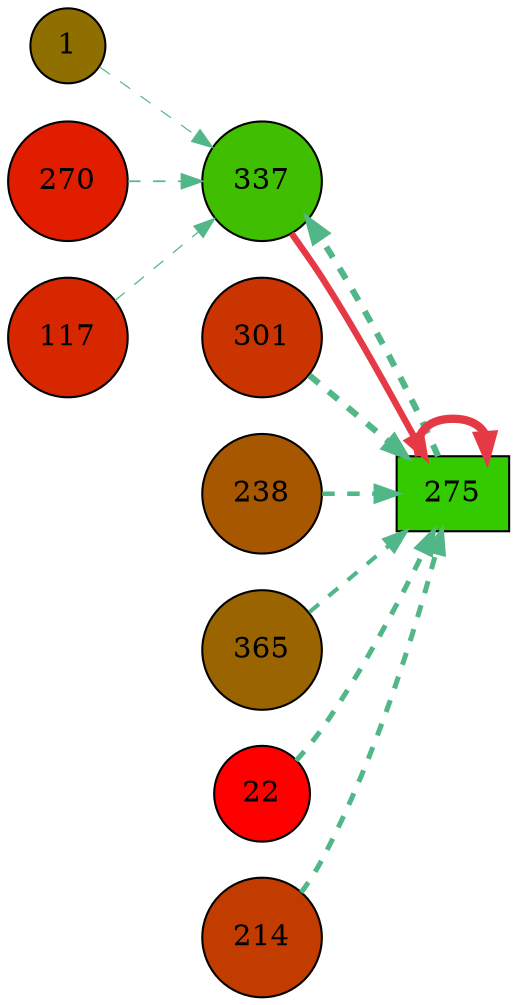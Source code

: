 digraph G{
rankdir=LR;
1 [style=filled, shape=circle, fillcolor="#8f6f00", label="1"];
301 [style=filled, shape=circle, fillcolor="#ca3400", label="301"];
270 [style=filled, shape=circle, fillcolor="#e11d00", label="270"];
238 [style=filled, shape=circle, fillcolor="#a75700", label="238"];
365 [style=filled, shape=circle, fillcolor="#9a6400", label="365"];
337 [style=filled, shape=circle, fillcolor="#40be00", label="337"];
275 [style=filled, shape=box, fillcolor="#33cb00", label="275"];
117 [style=filled, shape=circle, fillcolor="#d72700", label="117"];
22 [style=filled, shape=circle, fillcolor="#fe0000", label="22"];
214 [style=filled, shape=circle, fillcolor="#c23c00", label="214"];
275 -> 275 [color="#e63946",penwidth=4.00];
337 -> 275 [color="#e63946",penwidth=3.10];
275 -> 337 [color="#52b788",style=dashed,penwidth=3.00];
270 -> 337 [color="#52b788",style=dashed,penwidth=0.82];
117 -> 337 [color="#52b788",style=dashed,penwidth=0.61];
1 -> 337 [color="#52b788",style=dashed,penwidth=0.56];
301 -> 275 [color="#52b788",style=dashed,penwidth=3.00];
22 -> 275 [color="#52b788",style=dashed,penwidth=2.43];
214 -> 275 [color="#52b788",style=dashed,penwidth=2.42];
238 -> 275 [color="#52b788",style=dashed,penwidth=2.19];
365 -> 275 [color="#52b788",style=dashed,penwidth=1.98];
}